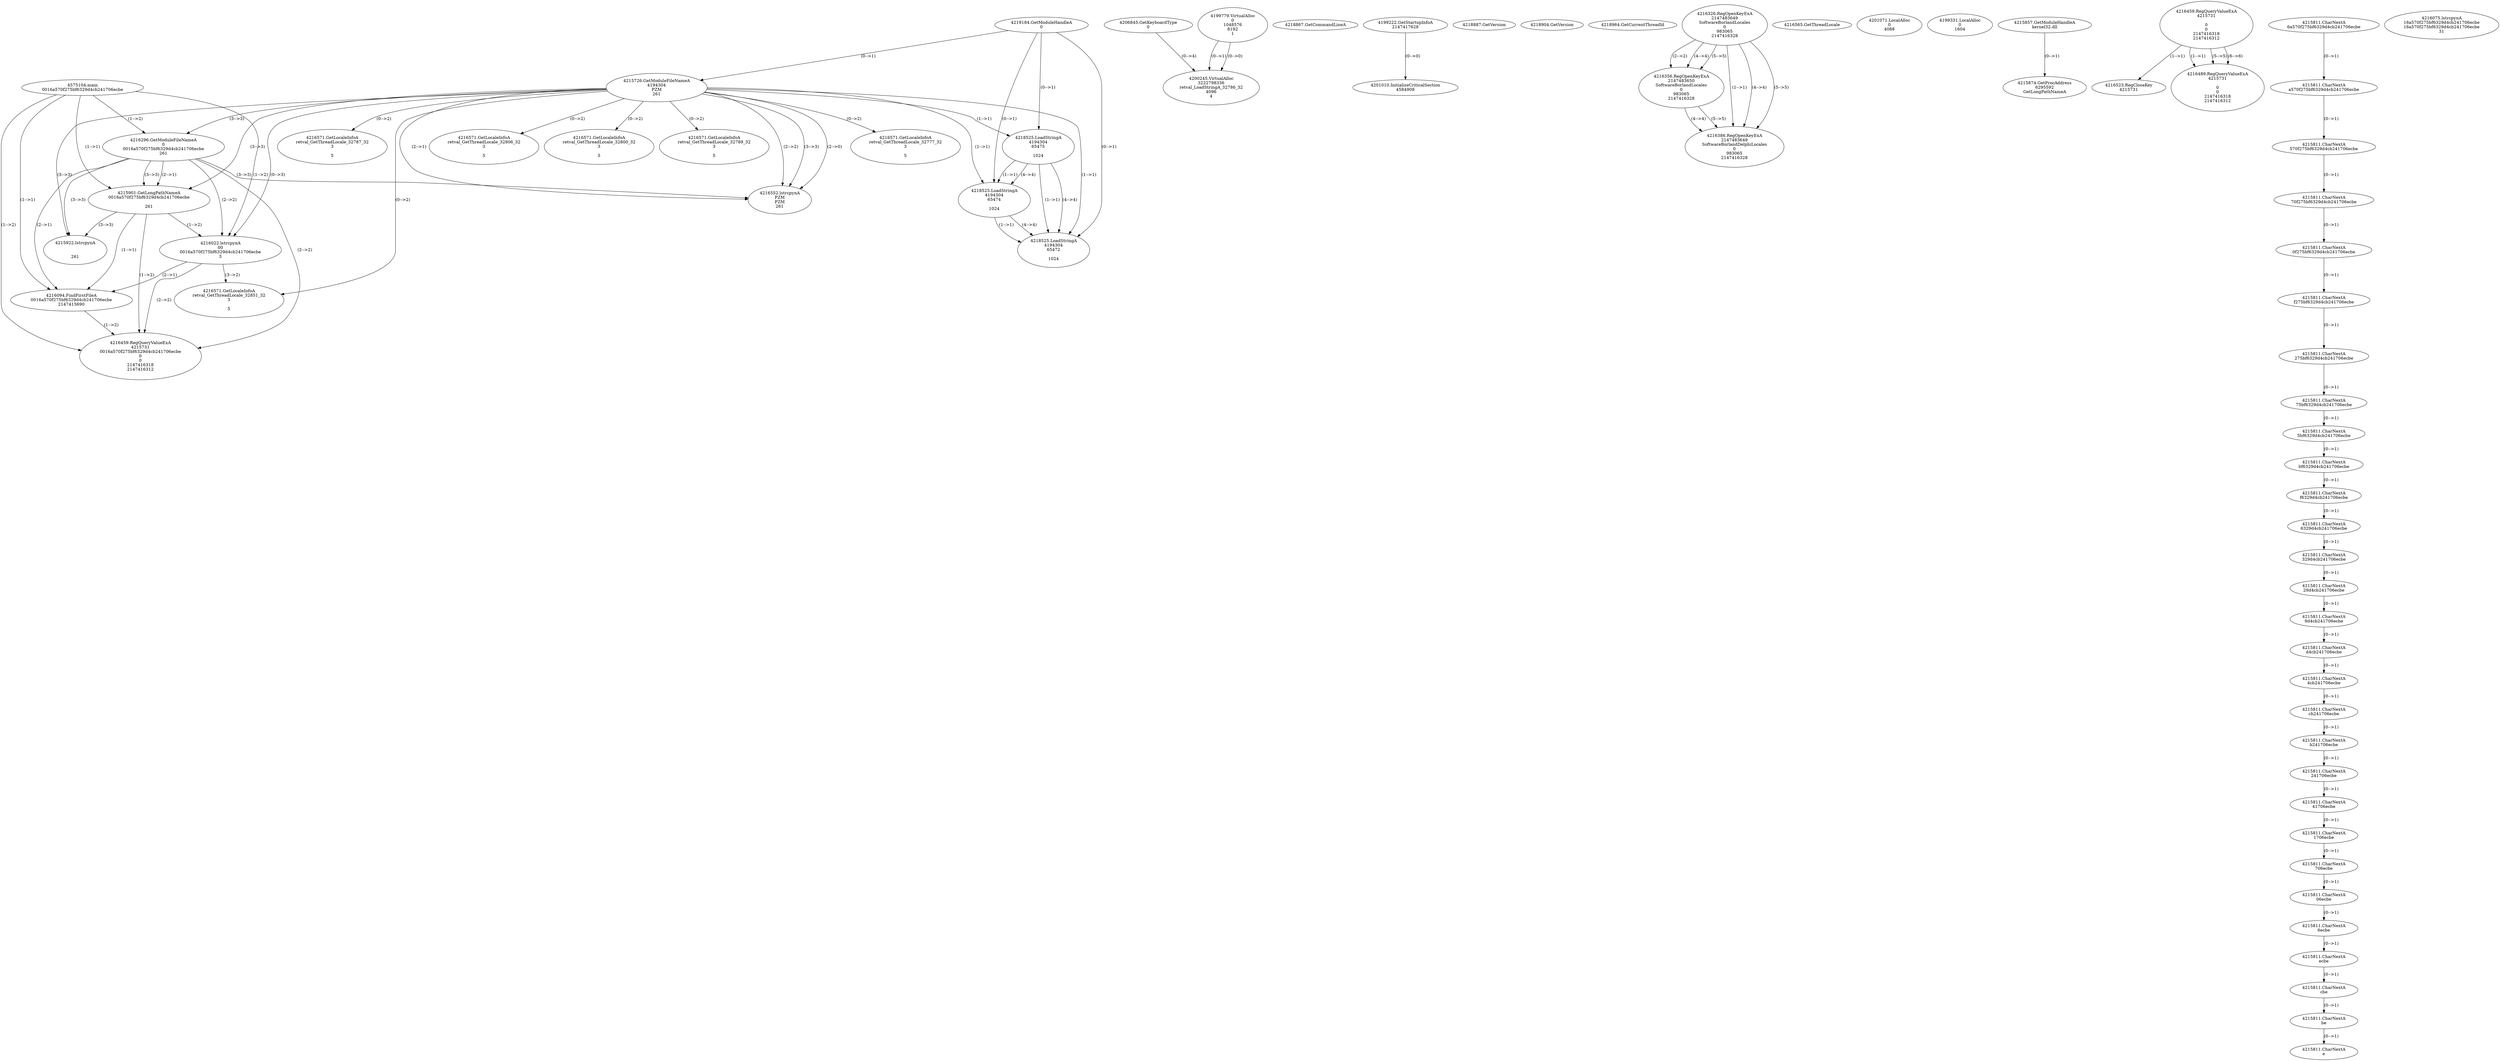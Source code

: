 // Global SCDG with merge call
digraph {
	0 [label="4575104.main
0016a570f275bf6329d4cb241706ecbe"]
	1 [label="4219184.GetModuleHandleA
0"]
	2 [label="4206845.GetKeyboardType
0"]
	3 [label="4218867.GetCommandLineA
"]
	4 [label="4199222.GetStartupInfoA
2147417628"]
	5 [label="4218887.GetVersion
"]
	6 [label="4218904.GetVersion
"]
	7 [label="4218964.GetCurrentThreadId
"]
	8 [label="4215726.GetModuleFileNameA
4194304
PZM
261"]
	1 -> 8 [label="(0-->1)"]
	9 [label="4216296.GetModuleFileNameA
0
0016a570f275bf6329d4cb241706ecbe
261"]
	0 -> 9 [label="(1-->2)"]
	8 -> 9 [label="(3-->3)"]
	10 [label="4216326.RegOpenKeyExA
2147483649
Software\Borland\Locales
0
983065
2147416328"]
	11 [label="4216356.RegOpenKeyExA
2147483650
Software\Borland\Locales
0
983065
2147416328"]
	10 -> 11 [label="(2-->2)"]
	10 -> 11 [label="(4-->4)"]
	10 -> 11 [label="(5-->5)"]
	12 [label="4216386.RegOpenKeyExA
2147483649
Software\Borland\Delphi\Locales
0
983065
2147416328"]
	10 -> 12 [label="(1-->1)"]
	10 -> 12 [label="(4-->4)"]
	11 -> 12 [label="(4-->4)"]
	10 -> 12 [label="(5-->5)"]
	11 -> 12 [label="(5-->5)"]
	13 [label="4216552.lstrcpynA
PZM
PZM
261"]
	8 -> 13 [label="(2-->1)"]
	8 -> 13 [label="(2-->2)"]
	8 -> 13 [label="(3-->3)"]
	9 -> 13 [label="(3-->3)"]
	8 -> 13 [label="(2-->0)"]
	14 [label="4216565.GetThreadLocale
"]
	15 [label="4216571.GetLocaleInfoA
retval_GetThreadLocale_32777_32
3

5"]
	8 -> 15 [label="(0-->2)"]
	16 [label="4218525.LoadStringA
4194304
65475

1024"]
	1 -> 16 [label="(0-->1)"]
	8 -> 16 [label="(1-->1)"]
	17 [label="4201010.InitializeCriticalSection
4584908"]
	4 -> 17 [label="(0-->0)"]
	18 [label="4201071.LocalAlloc
0
4088"]
	19 [label="4199779.VirtualAlloc
0
1048576
8192
1"]
	20 [label="4199331.LocalAlloc
0
1604"]
	21 [label="4200245.VirtualAlloc
3222798336
retval_LoadStringA_32786_32
4096
4"]
	19 -> 21 [label="(0-->1)"]
	2 -> 21 [label="(0-->4)"]
	19 -> 21 [label="(0-->0)"]
	22 [label="4215857.GetModuleHandleA
kernel32.dll"]
	23 [label="4215874.GetProcAddress
6295592
GetLongPathNameA"]
	22 -> 23 [label="(0-->1)"]
	24 [label="4215901.GetLongPathNameA
0016a570f275bf6329d4cb241706ecbe

261"]
	0 -> 24 [label="(1-->1)"]
	9 -> 24 [label="(2-->1)"]
	8 -> 24 [label="(3-->3)"]
	9 -> 24 [label="(3-->3)"]
	25 [label="4215922.lstrcpynA


261"]
	8 -> 25 [label="(3-->3)"]
	9 -> 25 [label="(3-->3)"]
	24 -> 25 [label="(3-->3)"]
	26 [label="4216459.RegQueryValueExA
4215731

0
0
2147416318
2147416312"]
	27 [label="4216523.RegCloseKey
4215731"]
	26 -> 27 [label="(1-->1)"]
	28 [label="4216571.GetLocaleInfoA
retval_GetThreadLocale_32787_32
3

5"]
	8 -> 28 [label="(0-->2)"]
	29 [label="4218525.LoadStringA
4194304
65474

1024"]
	1 -> 29 [label="(0-->1)"]
	8 -> 29 [label="(1-->1)"]
	16 -> 29 [label="(1-->1)"]
	16 -> 29 [label="(4-->4)"]
	30 [label="4216022.lstrcpynA
00
0016a570f275bf6329d4cb241706ecbe
3"]
	0 -> 30 [label="(1-->2)"]
	9 -> 30 [label="(2-->2)"]
	24 -> 30 [label="(1-->2)"]
	8 -> 30 [label="(0-->3)"]
	31 [label="4215811.CharNextA
6a570f275bf6329d4cb241706ecbe"]
	32 [label="4215811.CharNextA
a570f275bf6329d4cb241706ecbe"]
	31 -> 32 [label="(0-->1)"]
	33 [label="4215811.CharNextA
570f275bf6329d4cb241706ecbe"]
	32 -> 33 [label="(0-->1)"]
	34 [label="4215811.CharNextA
70f275bf6329d4cb241706ecbe"]
	33 -> 34 [label="(0-->1)"]
	35 [label="4215811.CharNextA
0f275bf6329d4cb241706ecbe"]
	34 -> 35 [label="(0-->1)"]
	36 [label="4215811.CharNextA
f275bf6329d4cb241706ecbe"]
	35 -> 36 [label="(0-->1)"]
	37 [label="4215811.CharNextA
275bf6329d4cb241706ecbe"]
	36 -> 37 [label="(0-->1)"]
	38 [label="4215811.CharNextA
75bf6329d4cb241706ecbe"]
	37 -> 38 [label="(0-->1)"]
	39 [label="4215811.CharNextA
5bf6329d4cb241706ecbe"]
	38 -> 39 [label="(0-->1)"]
	40 [label="4215811.CharNextA
bf6329d4cb241706ecbe"]
	39 -> 40 [label="(0-->1)"]
	41 [label="4215811.CharNextA
f6329d4cb241706ecbe"]
	40 -> 41 [label="(0-->1)"]
	42 [label="4215811.CharNextA
6329d4cb241706ecbe"]
	41 -> 42 [label="(0-->1)"]
	43 [label="4215811.CharNextA
329d4cb241706ecbe"]
	42 -> 43 [label="(0-->1)"]
	44 [label="4215811.CharNextA
29d4cb241706ecbe"]
	43 -> 44 [label="(0-->1)"]
	45 [label="4215811.CharNextA
9d4cb241706ecbe"]
	44 -> 45 [label="(0-->1)"]
	46 [label="4215811.CharNextA
d4cb241706ecbe"]
	45 -> 46 [label="(0-->1)"]
	47 [label="4215811.CharNextA
4cb241706ecbe"]
	46 -> 47 [label="(0-->1)"]
	48 [label="4215811.CharNextA
cb241706ecbe"]
	47 -> 48 [label="(0-->1)"]
	49 [label="4215811.CharNextA
b241706ecbe"]
	48 -> 49 [label="(0-->1)"]
	50 [label="4215811.CharNextA
241706ecbe"]
	49 -> 50 [label="(0-->1)"]
	51 [label="4215811.CharNextA
41706ecbe"]
	50 -> 51 [label="(0-->1)"]
	52 [label="4215811.CharNextA
1706ecbe"]
	51 -> 52 [label="(0-->1)"]
	53 [label="4215811.CharNextA
706ecbe"]
	52 -> 53 [label="(0-->1)"]
	54 [label="4215811.CharNextA
06ecbe"]
	53 -> 54 [label="(0-->1)"]
	55 [label="4215811.CharNextA
6ecbe"]
	54 -> 55 [label="(0-->1)"]
	56 [label="4215811.CharNextA
ecbe"]
	55 -> 56 [label="(0-->1)"]
	57 [label="4215811.CharNextA
cbe"]
	56 -> 57 [label="(0-->1)"]
	58 [label="4215811.CharNextA
be"]
	57 -> 58 [label="(0-->1)"]
	59 [label="4215811.CharNextA
e"]
	58 -> 59 [label="(0-->1)"]
	60 [label="4216075.lstrcpynA
16a570f275bf6329d4cb241706ecbe
16a570f275bf6329d4cb241706ecbe
31"]
	61 [label="4216094.FindFirstFileA
0016a570f275bf6329d4cb241706ecbe
2147415690"]
	0 -> 61 [label="(1-->1)"]
	9 -> 61 [label="(2-->1)"]
	24 -> 61 [label="(1-->1)"]
	30 -> 61 [label="(2-->1)"]
	62 [label="4216459.RegQueryValueExA
4215731
0016a570f275bf6329d4cb241706ecbe
0
0
2147416318
2147416312"]
	0 -> 62 [label="(1-->2)"]
	9 -> 62 [label="(2-->2)"]
	24 -> 62 [label="(1-->2)"]
	30 -> 62 [label="(2-->2)"]
	61 -> 62 [label="(1-->2)"]
	63 [label="4216571.GetLocaleInfoA
retval_GetThreadLocale_32851_32
3

5"]
	8 -> 63 [label="(0-->2)"]
	30 -> 63 [label="(3-->2)"]
	64 [label="4216489.RegQueryValueExA
4215731

0
0
2147416318
2147416312"]
	26 -> 64 [label="(1-->1)"]
	26 -> 64 [label="(5-->5)"]
	26 -> 64 [label="(6-->6)"]
	65 [label="4216571.GetLocaleInfoA
retval_GetThreadLocale_32806_32
3

5"]
	8 -> 65 [label="(0-->2)"]
	66 [label="4218525.LoadStringA
4194304
65472

1024"]
	1 -> 66 [label="(0-->1)"]
	8 -> 66 [label="(1-->1)"]
	16 -> 66 [label="(1-->1)"]
	29 -> 66 [label="(1-->1)"]
	16 -> 66 [label="(4-->4)"]
	29 -> 66 [label="(4-->4)"]
	67 [label="4216571.GetLocaleInfoA
retval_GetThreadLocale_32800_32
3

5"]
	8 -> 67 [label="(0-->2)"]
	68 [label="4216571.GetLocaleInfoA
retval_GetThreadLocale_32789_32
3

5"]
	8 -> 68 [label="(0-->2)"]
}
